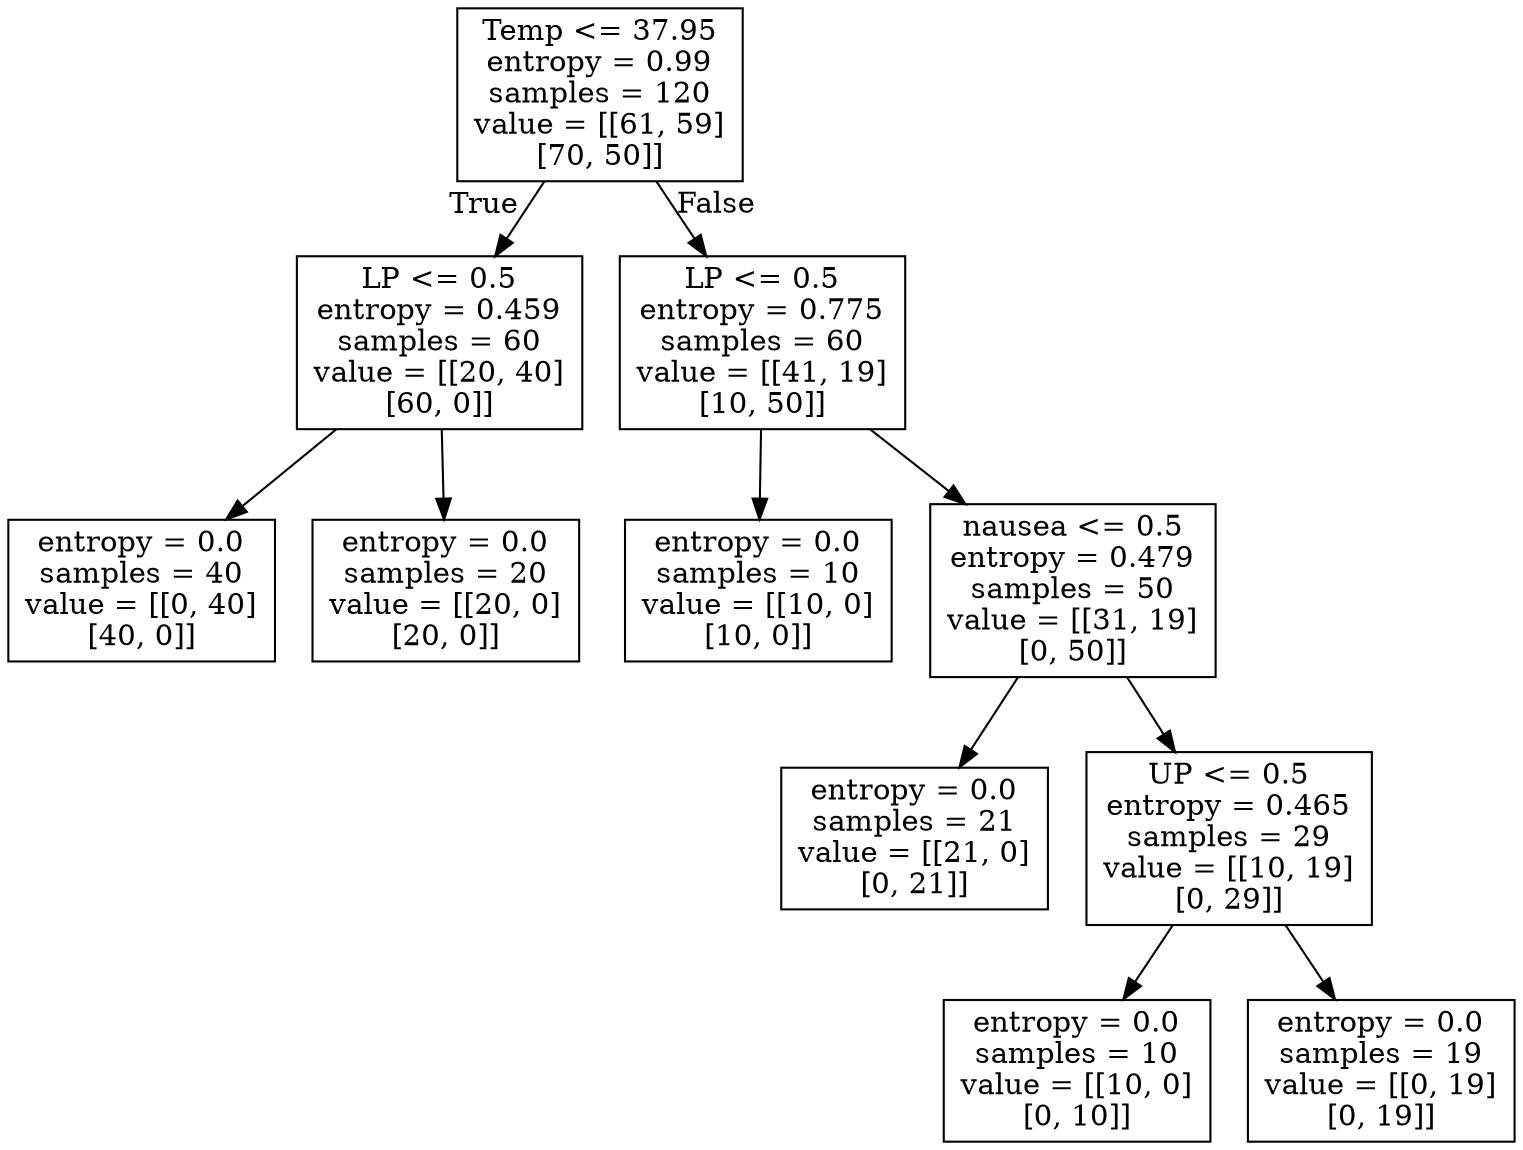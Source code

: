 digraph Tree {
node [shape=box] ;
0 [label="Temp <= 37.95\nentropy = 0.99\nsamples = 120\nvalue = [[61, 59]\n[70, 50]]"] ;
1 [label="LP <= 0.5\nentropy = 0.459\nsamples = 60\nvalue = [[20, 40]\n[60, 0]]"] ;
0 -> 1 [labeldistance=2.5, labelangle=45, headlabel="True"] ;
2 [label="entropy = 0.0\nsamples = 40\nvalue = [[0, 40]\n[40, 0]]"] ;
1 -> 2 ;
3 [label="entropy = 0.0\nsamples = 20\nvalue = [[20, 0]\n[20, 0]]"] ;
1 -> 3 ;
4 [label="LP <= 0.5\nentropy = 0.775\nsamples = 60\nvalue = [[41, 19]\n[10, 50]]"] ;
0 -> 4 [labeldistance=2.5, labelangle=-45, headlabel="False"] ;
5 [label="entropy = 0.0\nsamples = 10\nvalue = [[10, 0]\n[10, 0]]"] ;
4 -> 5 ;
6 [label="nausea <= 0.5\nentropy = 0.479\nsamples = 50\nvalue = [[31, 19]\n[0, 50]]"] ;
4 -> 6 ;
7 [label="entropy = 0.0\nsamples = 21\nvalue = [[21, 0]\n[0, 21]]"] ;
6 -> 7 ;
8 [label="UP <= 0.5\nentropy = 0.465\nsamples = 29\nvalue = [[10, 19]\n[0, 29]]"] ;
6 -> 8 ;
9 [label="entropy = 0.0\nsamples = 10\nvalue = [[10, 0]\n[0, 10]]"] ;
8 -> 9 ;
10 [label="entropy = 0.0\nsamples = 19\nvalue = [[0, 19]\n[0, 19]]"] ;
8 -> 10 ;
}